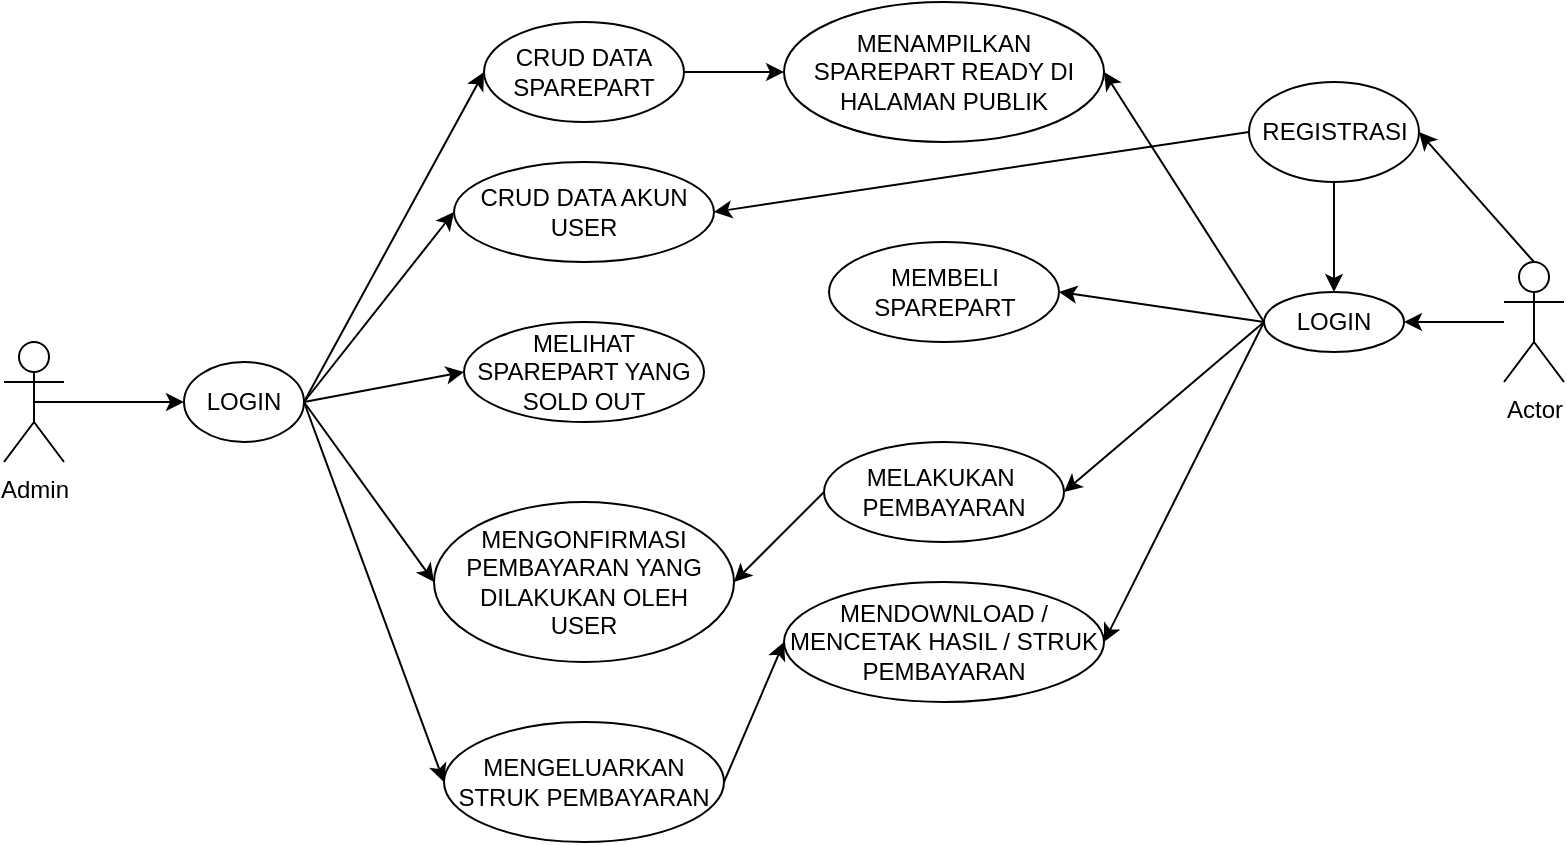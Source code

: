 <mxfile version="20.4.0" type="device"><diagram id="bFqHMuguDY0VkFviVzr8" name="Page-1"><mxGraphModel dx="1117" dy="724" grid="1" gridSize="10" guides="1" tooltips="1" connect="1" arrows="1" fold="1" page="1" pageScale="1" pageWidth="827" pageHeight="1169" math="0" shadow="0"><root><mxCell id="0"/><mxCell id="1" parent="0"/><mxCell id="E4GKNw3hKeBGWRjKc65j-1" value="Admin" style="shape=umlActor;verticalLabelPosition=bottom;verticalAlign=top;html=1;outlineConnect=0;" vertex="1" parent="1"><mxGeometry x="10" y="200" width="30" height="60" as="geometry"/></mxCell><mxCell id="E4GKNw3hKeBGWRjKc65j-2" value="LOGIN" style="ellipse;whiteSpace=wrap;html=1;" vertex="1" parent="1"><mxGeometry x="100" y="210" width="60" height="40" as="geometry"/></mxCell><mxCell id="E4GKNw3hKeBGWRjKc65j-3" value="" style="endArrow=classic;html=1;rounded=0;entryX=0;entryY=0.5;entryDx=0;entryDy=0;exitX=0.5;exitY=0.5;exitDx=0;exitDy=0;exitPerimeter=0;" edge="1" parent="1" source="E4GKNw3hKeBGWRjKc65j-1" target="E4GKNw3hKeBGWRjKc65j-2"><mxGeometry width="50" height="50" relative="1" as="geometry"><mxPoint x="50" y="170" as="sourcePoint"/><mxPoint x="100" y="120" as="targetPoint"/></mxGeometry></mxCell><mxCell id="E4GKNw3hKeBGWRjKc65j-8" value="" style="edgeStyle=orthogonalEdgeStyle;rounded=0;orthogonalLoop=1;jettySize=auto;html=1;" edge="1" parent="1" source="E4GKNw3hKeBGWRjKc65j-5" target="E4GKNw3hKeBGWRjKc65j-7"><mxGeometry relative="1" as="geometry"/></mxCell><mxCell id="E4GKNw3hKeBGWRjKc65j-5" value="CRUD DATA SPAREPART" style="ellipse;whiteSpace=wrap;html=1;" vertex="1" parent="1"><mxGeometry x="250" y="40" width="100" height="50" as="geometry"/></mxCell><mxCell id="E4GKNw3hKeBGWRjKc65j-6" value="" style="endArrow=classic;html=1;rounded=0;exitX=1;exitY=0.5;exitDx=0;exitDy=0;entryX=0;entryY=0.5;entryDx=0;entryDy=0;" edge="1" parent="1" source="E4GKNw3hKeBGWRjKc65j-2" target="E4GKNw3hKeBGWRjKc65j-5"><mxGeometry width="50" height="50" relative="1" as="geometry"><mxPoint x="190" y="230" as="sourcePoint"/><mxPoint x="240" y="180" as="targetPoint"/></mxGeometry></mxCell><mxCell id="E4GKNw3hKeBGWRjKc65j-7" value="MENAMPILKAN SPAREPART READY DI HALAMAN PUBLIK" style="ellipse;whiteSpace=wrap;html=1;" vertex="1" parent="1"><mxGeometry x="400" y="30" width="160" height="70" as="geometry"/></mxCell><mxCell id="E4GKNw3hKeBGWRjKc65j-9" value="CRUD DATA AKUN&lt;br&gt;USER" style="ellipse;whiteSpace=wrap;html=1;" vertex="1" parent="1"><mxGeometry x="235" y="110" width="130" height="50" as="geometry"/></mxCell><mxCell id="E4GKNw3hKeBGWRjKc65j-10" value="" style="endArrow=classic;html=1;rounded=0;exitX=1;exitY=0.5;exitDx=0;exitDy=0;entryX=0;entryY=0.5;entryDx=0;entryDy=0;" edge="1" parent="1" source="E4GKNw3hKeBGWRjKc65j-2" target="E4GKNw3hKeBGWRjKc65j-9"><mxGeometry width="50" height="50" relative="1" as="geometry"><mxPoint x="210" y="260" as="sourcePoint"/><mxPoint x="260" y="210" as="targetPoint"/></mxGeometry></mxCell><mxCell id="E4GKNw3hKeBGWRjKc65j-11" value="MELIHAT SPAREPART YANG SOLD OUT" style="ellipse;whiteSpace=wrap;html=1;" vertex="1" parent="1"><mxGeometry x="240" y="190" width="120" height="50" as="geometry"/></mxCell><mxCell id="E4GKNw3hKeBGWRjKc65j-12" value="" style="endArrow=classic;html=1;rounded=0;exitX=1;exitY=0.5;exitDx=0;exitDy=0;entryX=0;entryY=0.5;entryDx=0;entryDy=0;" edge="1" parent="1" source="E4GKNw3hKeBGWRjKc65j-2" target="E4GKNw3hKeBGWRjKc65j-11"><mxGeometry width="50" height="50" relative="1" as="geometry"><mxPoint x="170" y="310" as="sourcePoint"/><mxPoint x="220" y="260" as="targetPoint"/></mxGeometry></mxCell><mxCell id="E4GKNw3hKeBGWRjKc65j-13" value="MENGONFIRMASI PEMBAYARAN YANG DILAKUKAN OLEH&lt;br&gt;USER" style="ellipse;whiteSpace=wrap;html=1;" vertex="1" parent="1"><mxGeometry x="225" y="280" width="150" height="80" as="geometry"/></mxCell><mxCell id="E4GKNw3hKeBGWRjKc65j-14" value="" style="endArrow=classic;html=1;rounded=0;entryX=0;entryY=0.5;entryDx=0;entryDy=0;exitX=1;exitY=0.5;exitDx=0;exitDy=0;" edge="1" parent="1" source="E4GKNw3hKeBGWRjKc65j-2" target="E4GKNw3hKeBGWRjKc65j-13"><mxGeometry width="50" height="50" relative="1" as="geometry"><mxPoint x="100" y="340" as="sourcePoint"/><mxPoint x="150" y="290" as="targetPoint"/></mxGeometry></mxCell><mxCell id="E4GKNw3hKeBGWRjKc65j-17" value="" style="edgeStyle=orthogonalEdgeStyle;rounded=0;orthogonalLoop=1;jettySize=auto;html=1;" edge="1" parent="1" source="E4GKNw3hKeBGWRjKc65j-15" target="E4GKNw3hKeBGWRjKc65j-16"><mxGeometry relative="1" as="geometry"/></mxCell><mxCell id="E4GKNw3hKeBGWRjKc65j-15" value="Actor" style="shape=umlActor;verticalLabelPosition=bottom;verticalAlign=top;html=1;outlineConnect=0;" vertex="1" parent="1"><mxGeometry x="760" y="160" width="30" height="60" as="geometry"/></mxCell><mxCell id="E4GKNw3hKeBGWRjKc65j-16" value="LOGIN" style="ellipse;whiteSpace=wrap;html=1;" vertex="1" parent="1"><mxGeometry x="640" y="175" width="70" height="30" as="geometry"/></mxCell><mxCell id="E4GKNw3hKeBGWRjKc65j-18" value="" style="endArrow=classic;html=1;rounded=0;entryX=1;entryY=0.5;entryDx=0;entryDy=0;exitX=0;exitY=0.5;exitDx=0;exitDy=0;" edge="1" parent="1" source="E4GKNw3hKeBGWRjKc65j-16" target="E4GKNw3hKeBGWRjKc65j-7"><mxGeometry width="50" height="50" relative="1" as="geometry"><mxPoint x="570" y="190" as="sourcePoint"/><mxPoint x="620" y="140" as="targetPoint"/></mxGeometry></mxCell><mxCell id="E4GKNw3hKeBGWRjKc65j-19" value="MEMBELI SPAREPART" style="ellipse;whiteSpace=wrap;html=1;" vertex="1" parent="1"><mxGeometry x="422.5" y="150" width="115" height="50" as="geometry"/></mxCell><mxCell id="E4GKNw3hKeBGWRjKc65j-20" value="" style="endArrow=classic;html=1;rounded=0;entryX=1;entryY=0.5;entryDx=0;entryDy=0;exitX=0;exitY=0.5;exitDx=0;exitDy=0;" edge="1" parent="1" source="E4GKNw3hKeBGWRjKc65j-16" target="E4GKNw3hKeBGWRjKc65j-19"><mxGeometry width="50" height="50" relative="1" as="geometry"><mxPoint x="530" y="260" as="sourcePoint"/><mxPoint x="580" y="210" as="targetPoint"/></mxGeometry></mxCell><mxCell id="E4GKNw3hKeBGWRjKc65j-24" value="" style="edgeStyle=orthogonalEdgeStyle;rounded=0;orthogonalLoop=1;jettySize=auto;html=1;" edge="1" parent="1" source="E4GKNw3hKeBGWRjKc65j-21" target="E4GKNw3hKeBGWRjKc65j-16"><mxGeometry relative="1" as="geometry"/></mxCell><mxCell id="E4GKNw3hKeBGWRjKc65j-21" value="REGISTRASI" style="ellipse;whiteSpace=wrap;html=1;" vertex="1" parent="1"><mxGeometry x="632.5" y="70" width="85" height="50" as="geometry"/></mxCell><mxCell id="E4GKNw3hKeBGWRjKc65j-25" value="" style="endArrow=classic;html=1;rounded=0;entryX=1;entryY=0.5;entryDx=0;entryDy=0;exitX=0.5;exitY=0;exitDx=0;exitDy=0;exitPerimeter=0;" edge="1" parent="1" source="E4GKNw3hKeBGWRjKc65j-15" target="E4GKNw3hKeBGWRjKc65j-21"><mxGeometry width="50" height="50" relative="1" as="geometry"><mxPoint x="750" y="140" as="sourcePoint"/><mxPoint x="800" y="90" as="targetPoint"/></mxGeometry></mxCell><mxCell id="E4GKNw3hKeBGWRjKc65j-26" value="" style="endArrow=classic;html=1;rounded=0;entryX=1;entryY=0.5;entryDx=0;entryDy=0;exitX=0;exitY=0.5;exitDx=0;exitDy=0;" edge="1" parent="1" source="E4GKNw3hKeBGWRjKc65j-21" target="E4GKNw3hKeBGWRjKc65j-9"><mxGeometry width="50" height="50" relative="1" as="geometry"><mxPoint x="420" y="160" as="sourcePoint"/><mxPoint x="470" y="110" as="targetPoint"/></mxGeometry></mxCell><mxCell id="E4GKNw3hKeBGWRjKc65j-27" value="MELAKUKAN&amp;nbsp;&lt;br&gt;PEMBAYARAN" style="ellipse;whiteSpace=wrap;html=1;" vertex="1" parent="1"><mxGeometry x="420" y="250" width="120" height="50" as="geometry"/></mxCell><mxCell id="E4GKNw3hKeBGWRjKc65j-28" value="" style="endArrow=classic;html=1;rounded=0;entryX=1;entryY=0.5;entryDx=0;entryDy=0;exitX=0;exitY=0.5;exitDx=0;exitDy=0;" edge="1" parent="1" source="E4GKNw3hKeBGWRjKc65j-16" target="E4GKNw3hKeBGWRjKc65j-27"><mxGeometry width="50" height="50" relative="1" as="geometry"><mxPoint x="650" y="300" as="sourcePoint"/><mxPoint x="700" y="250" as="targetPoint"/></mxGeometry></mxCell><mxCell id="E4GKNw3hKeBGWRjKc65j-29" value="" style="endArrow=classic;html=1;rounded=0;entryX=1;entryY=0.5;entryDx=0;entryDy=0;exitX=0;exitY=0.5;exitDx=0;exitDy=0;" edge="1" parent="1" source="E4GKNw3hKeBGWRjKc65j-27" target="E4GKNw3hKeBGWRjKc65j-13"><mxGeometry width="50" height="50" relative="1" as="geometry"><mxPoint x="480" y="400" as="sourcePoint"/><mxPoint x="530" y="350" as="targetPoint"/></mxGeometry></mxCell><mxCell id="E4GKNw3hKeBGWRjKc65j-30" value="MENGELUARKAN STRUK PEMBAYARAN" style="ellipse;whiteSpace=wrap;html=1;" vertex="1" parent="1"><mxGeometry x="230" y="390" width="140" height="60" as="geometry"/></mxCell><mxCell id="E4GKNw3hKeBGWRjKc65j-31" value="" style="endArrow=classic;html=1;rounded=0;entryX=0;entryY=0.5;entryDx=0;entryDy=0;" edge="1" parent="1" target="E4GKNw3hKeBGWRjKc65j-30"><mxGeometry width="50" height="50" relative="1" as="geometry"><mxPoint x="160" y="230" as="sourcePoint"/><mxPoint x="200" y="320" as="targetPoint"/></mxGeometry></mxCell><mxCell id="E4GKNw3hKeBGWRjKc65j-32" value="MENDOWNLOAD / MENCETAK HASIL / STRUK PEMBAYARAN" style="ellipse;whiteSpace=wrap;html=1;" vertex="1" parent="1"><mxGeometry x="400" y="320" width="160" height="60" as="geometry"/></mxCell><mxCell id="E4GKNw3hKeBGWRjKc65j-33" value="" style="endArrow=classic;html=1;rounded=0;exitX=1;exitY=0.5;exitDx=0;exitDy=0;entryX=0;entryY=0.5;entryDx=0;entryDy=0;" edge="1" parent="1" source="E4GKNw3hKeBGWRjKc65j-30" target="E4GKNw3hKeBGWRjKc65j-32"><mxGeometry width="50" height="50" relative="1" as="geometry"><mxPoint x="390" y="450" as="sourcePoint"/><mxPoint x="440" y="400" as="targetPoint"/></mxGeometry></mxCell><mxCell id="E4GKNw3hKeBGWRjKc65j-34" value="" style="endArrow=classic;html=1;rounded=0;entryX=1;entryY=0.5;entryDx=0;entryDy=0;exitX=0;exitY=0.5;exitDx=0;exitDy=0;" edge="1" parent="1" source="E4GKNw3hKeBGWRjKc65j-16" target="E4GKNw3hKeBGWRjKc65j-32"><mxGeometry width="50" height="50" relative="1" as="geometry"><mxPoint x="620" y="310" as="sourcePoint"/><mxPoint x="670" y="260" as="targetPoint"/></mxGeometry></mxCell></root></mxGraphModel></diagram></mxfile>